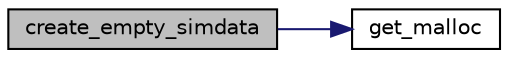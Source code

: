 digraph "create_empty_simdata"
{
 // LATEX_PDF_SIZE
  edge [fontname="Helvetica",fontsize="10",labelfontname="Helvetica",labelfontsize="10"];
  node [fontname="Helvetica",fontsize="10",shape=record];
  rankdir="LR";
  Node1 [label="create_empty_simdata",height=0.2,width=0.4,color="black", fillcolor="grey75", style="filled", fontcolor="black",tooltip="Creator for an empty SimData object on the heap."];
  Node1 -> Node2 [color="midnightblue",fontsize="10",style="solid",fontname="Helvetica"];
  Node2 [label="get_malloc",height=0.2,width=0.4,color="black", fillcolor="white", style="filled",URL="$group__supporters.html#ga08d9e7703e6779d2122baa4309fca0ab",tooltip="Replace calls to malloc direct with this function, which errors and exits with status 2 if memory all..."];
}
